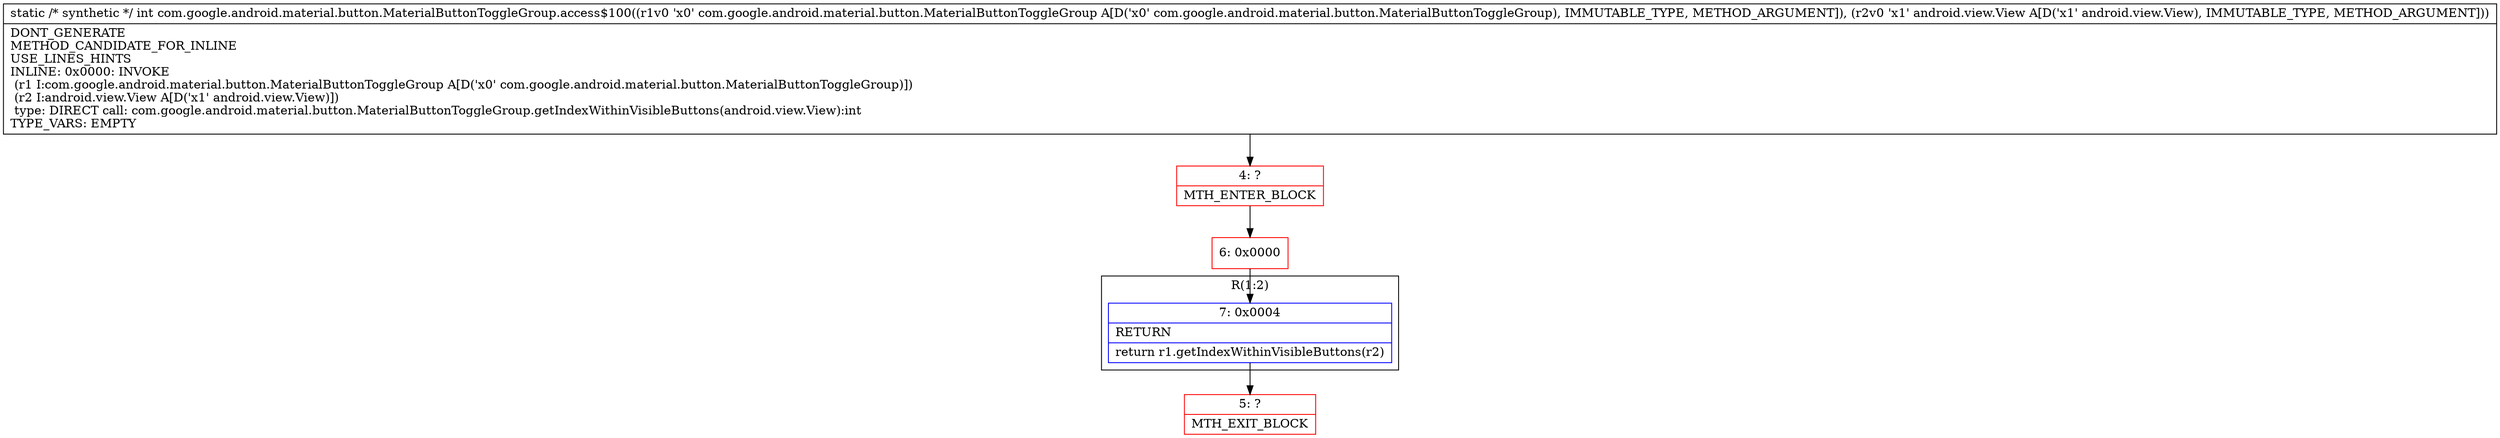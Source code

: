 digraph "CFG forcom.google.android.material.button.MaterialButtonToggleGroup.access$100(Lcom\/google\/android\/material\/button\/MaterialButtonToggleGroup;Landroid\/view\/View;)I" {
subgraph cluster_Region_1951289075 {
label = "R(1:2)";
node [shape=record,color=blue];
Node_7 [shape=record,label="{7\:\ 0x0004|RETURN\l|return r1.getIndexWithinVisibleButtons(r2)\l}"];
}
Node_4 [shape=record,color=red,label="{4\:\ ?|MTH_ENTER_BLOCK\l}"];
Node_6 [shape=record,color=red,label="{6\:\ 0x0000}"];
Node_5 [shape=record,color=red,label="{5\:\ ?|MTH_EXIT_BLOCK\l}"];
MethodNode[shape=record,label="{static \/* synthetic *\/ int com.google.android.material.button.MaterialButtonToggleGroup.access$100((r1v0 'x0' com.google.android.material.button.MaterialButtonToggleGroup A[D('x0' com.google.android.material.button.MaterialButtonToggleGroup), IMMUTABLE_TYPE, METHOD_ARGUMENT]), (r2v0 'x1' android.view.View A[D('x1' android.view.View), IMMUTABLE_TYPE, METHOD_ARGUMENT]))  | DONT_GENERATE\lMETHOD_CANDIDATE_FOR_INLINE\lUSE_LINES_HINTS\lINLINE: 0x0000: INVOKE  \l  (r1 I:com.google.android.material.button.MaterialButtonToggleGroup A[D('x0' com.google.android.material.button.MaterialButtonToggleGroup)])\l  (r2 I:android.view.View A[D('x1' android.view.View)])\l type: DIRECT call: com.google.android.material.button.MaterialButtonToggleGroup.getIndexWithinVisibleButtons(android.view.View):int\lTYPE_VARS: EMPTY\l}"];
MethodNode -> Node_4;Node_7 -> Node_5;
Node_4 -> Node_6;
Node_6 -> Node_7;
}

